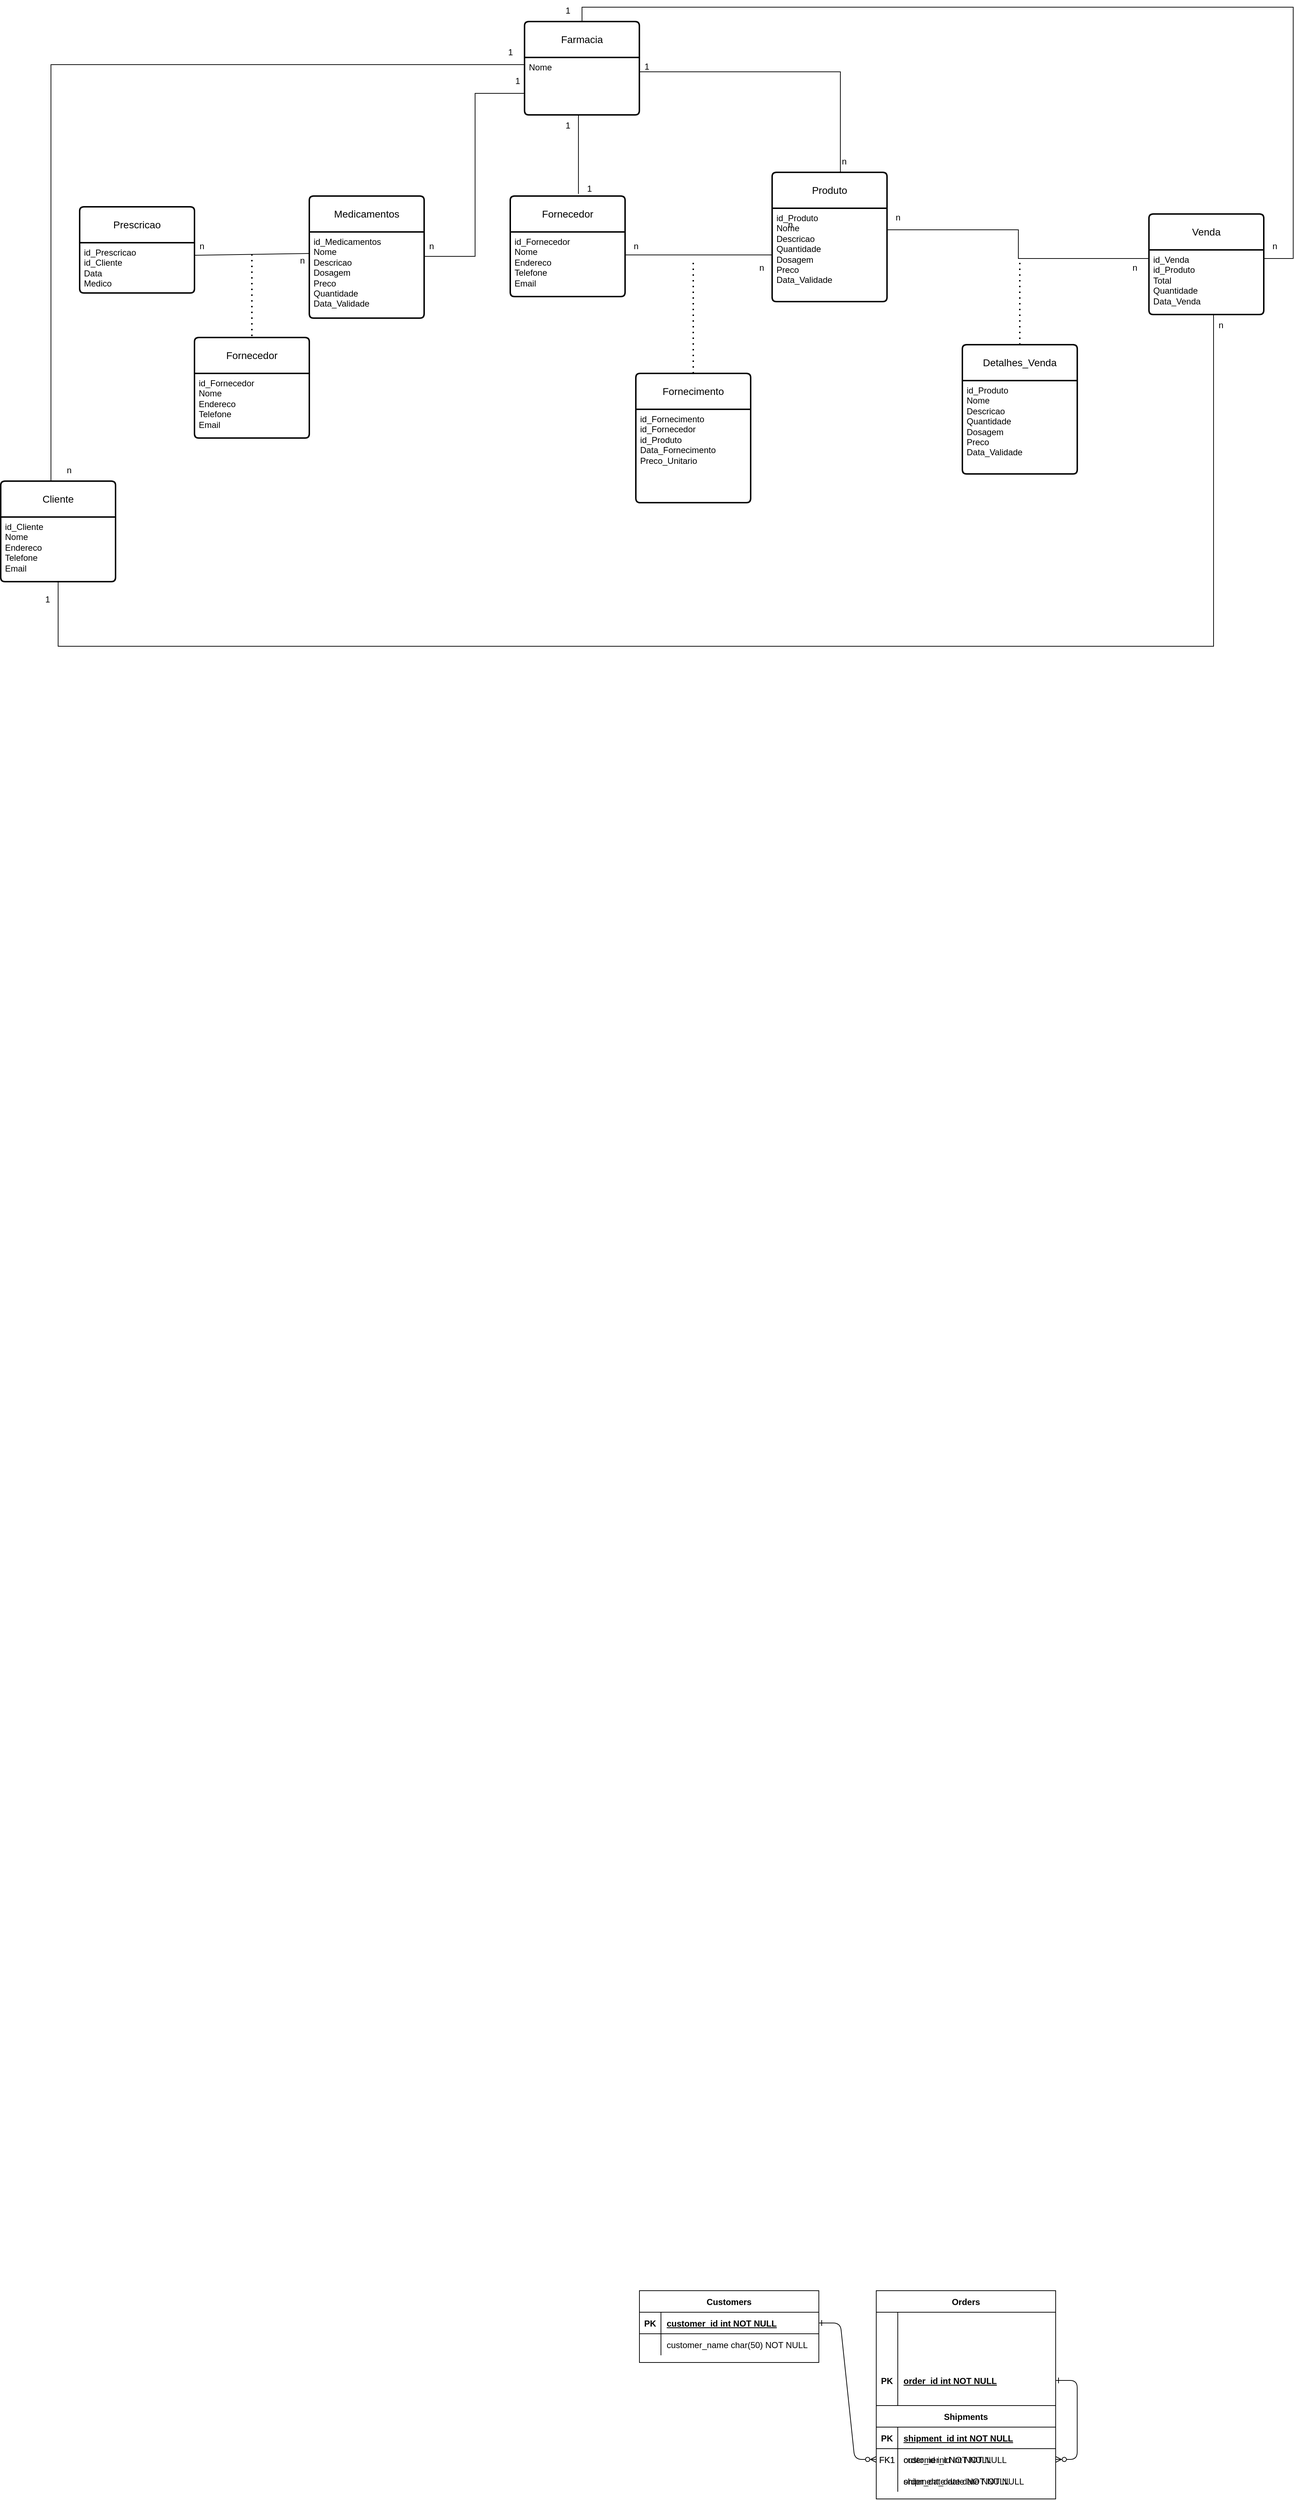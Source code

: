 <mxfile version="24.0.4" type="device">
  <diagram id="R2lEEEUBdFMjLlhIrx00" name="Page-1">
    <mxGraphModel dx="3435" dy="3478" grid="1" gridSize="10" guides="1" tooltips="1" connect="1" arrows="1" fold="1" page="1" pageScale="1" pageWidth="850" pageHeight="1100" math="0" shadow="0" extFonts="Permanent Marker^https://fonts.googleapis.com/css?family=Permanent+Marker">
      <root>
        <mxCell id="0" />
        <mxCell id="1" parent="0" />
        <mxCell id="C-vyLk0tnHw3VtMMgP7b-1" value="" style="edgeStyle=entityRelationEdgeStyle;endArrow=ERzeroToMany;startArrow=ERone;endFill=1;startFill=0;" parent="1" source="C-vyLk0tnHw3VtMMgP7b-24" target="C-vyLk0tnHw3VtMMgP7b-6" edge="1">
          <mxGeometry width="100" height="100" relative="1" as="geometry">
            <mxPoint x="310" y="2660" as="sourcePoint" />
            <mxPoint x="410" y="2560" as="targetPoint" />
          </mxGeometry>
        </mxCell>
        <mxCell id="C-vyLk0tnHw3VtMMgP7b-12" value="" style="edgeStyle=entityRelationEdgeStyle;endArrow=ERzeroToMany;startArrow=ERone;endFill=1;startFill=0;" parent="1" source="C-vyLk0tnHw3VtMMgP7b-3" target="C-vyLk0tnHw3VtMMgP7b-17" edge="1">
          <mxGeometry width="100" height="100" relative="1" as="geometry">
            <mxPoint x="370" y="2120" as="sourcePoint" />
            <mxPoint x="430" y="2145" as="targetPoint" />
          </mxGeometry>
        </mxCell>
        <mxCell id="C-vyLk0tnHw3VtMMgP7b-2" value="Orders" style="shape=table;startSize=30;container=1;collapsible=1;childLayout=tableLayout;fixedRows=1;rowLines=0;fontStyle=1;align=center;resizeLast=1;" parent="1" vertex="1">
          <mxGeometry x="420" y="2060" width="250" height="290" as="geometry" />
        </mxCell>
        <mxCell id="C-vyLk0tnHw3VtMMgP7b-3" value="" style="shape=partialRectangle;collapsible=0;dropTarget=0;pointerEvents=0;fillColor=none;points=[[0,0.5],[1,0.5]];portConstraint=eastwest;top=0;left=0;right=0;bottom=1;" parent="C-vyLk0tnHw3VtMMgP7b-2" vertex="1">
          <mxGeometry y="30" width="250" height="190" as="geometry" />
        </mxCell>
        <mxCell id="C-vyLk0tnHw3VtMMgP7b-4" value="PK" style="shape=partialRectangle;overflow=hidden;connectable=0;fillColor=none;top=0;left=0;bottom=0;right=0;fontStyle=1;" parent="C-vyLk0tnHw3VtMMgP7b-3" vertex="1">
          <mxGeometry width="30" height="190" as="geometry">
            <mxRectangle width="30" height="190" as="alternateBounds" />
          </mxGeometry>
        </mxCell>
        <mxCell id="C-vyLk0tnHw3VtMMgP7b-5" value="order_id int NOT NULL " style="shape=partialRectangle;overflow=hidden;connectable=0;fillColor=none;top=0;left=0;bottom=0;right=0;align=left;spacingLeft=6;fontStyle=5;" parent="C-vyLk0tnHw3VtMMgP7b-3" vertex="1">
          <mxGeometry x="30" width="220" height="190" as="geometry">
            <mxRectangle width="220" height="190" as="alternateBounds" />
          </mxGeometry>
        </mxCell>
        <mxCell id="C-vyLk0tnHw3VtMMgP7b-6" value="" style="shape=partialRectangle;collapsible=0;dropTarget=0;pointerEvents=0;fillColor=none;points=[[0,0.5],[1,0.5]];portConstraint=eastwest;top=0;left=0;right=0;bottom=0;" parent="C-vyLk0tnHw3VtMMgP7b-2" vertex="1">
          <mxGeometry y="220" width="250" height="30" as="geometry" />
        </mxCell>
        <mxCell id="C-vyLk0tnHw3VtMMgP7b-7" value="FK1" style="shape=partialRectangle;overflow=hidden;connectable=0;fillColor=none;top=0;left=0;bottom=0;right=0;" parent="C-vyLk0tnHw3VtMMgP7b-6" vertex="1">
          <mxGeometry width="30" height="30" as="geometry">
            <mxRectangle width="30" height="30" as="alternateBounds" />
          </mxGeometry>
        </mxCell>
        <mxCell id="C-vyLk0tnHw3VtMMgP7b-8" value="customer_id int NOT NULL" style="shape=partialRectangle;overflow=hidden;connectable=0;fillColor=none;top=0;left=0;bottom=0;right=0;align=left;spacingLeft=6;" parent="C-vyLk0tnHw3VtMMgP7b-6" vertex="1">
          <mxGeometry x="30" width="220" height="30" as="geometry">
            <mxRectangle width="220" height="30" as="alternateBounds" />
          </mxGeometry>
        </mxCell>
        <mxCell id="C-vyLk0tnHw3VtMMgP7b-9" value="" style="shape=partialRectangle;collapsible=0;dropTarget=0;pointerEvents=0;fillColor=none;points=[[0,0.5],[1,0.5]];portConstraint=eastwest;top=0;left=0;right=0;bottom=0;" parent="C-vyLk0tnHw3VtMMgP7b-2" vertex="1">
          <mxGeometry y="250" width="250" height="30" as="geometry" />
        </mxCell>
        <mxCell id="C-vyLk0tnHw3VtMMgP7b-10" value="" style="shape=partialRectangle;overflow=hidden;connectable=0;fillColor=none;top=0;left=0;bottom=0;right=0;" parent="C-vyLk0tnHw3VtMMgP7b-9" vertex="1">
          <mxGeometry width="30" height="30" as="geometry">
            <mxRectangle width="30" height="30" as="alternateBounds" />
          </mxGeometry>
        </mxCell>
        <mxCell id="C-vyLk0tnHw3VtMMgP7b-11" value="order_date date NOT NULL" style="shape=partialRectangle;overflow=hidden;connectable=0;fillColor=none;top=0;left=0;bottom=0;right=0;align=left;spacingLeft=6;" parent="C-vyLk0tnHw3VtMMgP7b-9" vertex="1">
          <mxGeometry x="30" width="220" height="30" as="geometry">
            <mxRectangle width="220" height="30" as="alternateBounds" />
          </mxGeometry>
        </mxCell>
        <mxCell id="C-vyLk0tnHw3VtMMgP7b-13" value="Shipments" style="shape=table;startSize=30;container=1;collapsible=1;childLayout=tableLayout;fixedRows=1;rowLines=0;fontStyle=1;align=center;resizeLast=1;" parent="1" vertex="1">
          <mxGeometry x="420" y="2220" width="250" height="130" as="geometry" />
        </mxCell>
        <mxCell id="C-vyLk0tnHw3VtMMgP7b-14" value="" style="shape=partialRectangle;collapsible=0;dropTarget=0;pointerEvents=0;fillColor=none;points=[[0,0.5],[1,0.5]];portConstraint=eastwest;top=0;left=0;right=0;bottom=1;" parent="C-vyLk0tnHw3VtMMgP7b-13" vertex="1">
          <mxGeometry y="30" width="250" height="30" as="geometry" />
        </mxCell>
        <mxCell id="C-vyLk0tnHw3VtMMgP7b-15" value="PK" style="shape=partialRectangle;overflow=hidden;connectable=0;fillColor=none;top=0;left=0;bottom=0;right=0;fontStyle=1;" parent="C-vyLk0tnHw3VtMMgP7b-14" vertex="1">
          <mxGeometry width="30" height="30" as="geometry">
            <mxRectangle width="30" height="30" as="alternateBounds" />
          </mxGeometry>
        </mxCell>
        <mxCell id="C-vyLk0tnHw3VtMMgP7b-16" value="shipment_id int NOT NULL " style="shape=partialRectangle;overflow=hidden;connectable=0;fillColor=none;top=0;left=0;bottom=0;right=0;align=left;spacingLeft=6;fontStyle=5;" parent="C-vyLk0tnHw3VtMMgP7b-14" vertex="1">
          <mxGeometry x="30" width="220" height="30" as="geometry">
            <mxRectangle width="220" height="30" as="alternateBounds" />
          </mxGeometry>
        </mxCell>
        <mxCell id="C-vyLk0tnHw3VtMMgP7b-17" value="" style="shape=partialRectangle;collapsible=0;dropTarget=0;pointerEvents=0;fillColor=none;points=[[0,0.5],[1,0.5]];portConstraint=eastwest;top=0;left=0;right=0;bottom=0;" parent="C-vyLk0tnHw3VtMMgP7b-13" vertex="1">
          <mxGeometry y="60" width="250" height="30" as="geometry" />
        </mxCell>
        <mxCell id="C-vyLk0tnHw3VtMMgP7b-18" value="FK1" style="shape=partialRectangle;overflow=hidden;connectable=0;fillColor=none;top=0;left=0;bottom=0;right=0;" parent="C-vyLk0tnHw3VtMMgP7b-17" vertex="1">
          <mxGeometry width="30" height="30" as="geometry">
            <mxRectangle width="30" height="30" as="alternateBounds" />
          </mxGeometry>
        </mxCell>
        <mxCell id="C-vyLk0tnHw3VtMMgP7b-19" value="order_id int NOT NULL" style="shape=partialRectangle;overflow=hidden;connectable=0;fillColor=none;top=0;left=0;bottom=0;right=0;align=left;spacingLeft=6;" parent="C-vyLk0tnHw3VtMMgP7b-17" vertex="1">
          <mxGeometry x="30" width="220" height="30" as="geometry">
            <mxRectangle width="220" height="30" as="alternateBounds" />
          </mxGeometry>
        </mxCell>
        <mxCell id="C-vyLk0tnHw3VtMMgP7b-20" value="" style="shape=partialRectangle;collapsible=0;dropTarget=0;pointerEvents=0;fillColor=none;points=[[0,0.5],[1,0.5]];portConstraint=eastwest;top=0;left=0;right=0;bottom=0;" parent="C-vyLk0tnHw3VtMMgP7b-13" vertex="1">
          <mxGeometry y="90" width="250" height="30" as="geometry" />
        </mxCell>
        <mxCell id="C-vyLk0tnHw3VtMMgP7b-21" value="" style="shape=partialRectangle;overflow=hidden;connectable=0;fillColor=none;top=0;left=0;bottom=0;right=0;" parent="C-vyLk0tnHw3VtMMgP7b-20" vertex="1">
          <mxGeometry width="30" height="30" as="geometry">
            <mxRectangle width="30" height="30" as="alternateBounds" />
          </mxGeometry>
        </mxCell>
        <mxCell id="C-vyLk0tnHw3VtMMgP7b-22" value="shipment_date date NOT NULL" style="shape=partialRectangle;overflow=hidden;connectable=0;fillColor=none;top=0;left=0;bottom=0;right=0;align=left;spacingLeft=6;" parent="C-vyLk0tnHw3VtMMgP7b-20" vertex="1">
          <mxGeometry x="30" width="220" height="30" as="geometry">
            <mxRectangle width="220" height="30" as="alternateBounds" />
          </mxGeometry>
        </mxCell>
        <mxCell id="C-vyLk0tnHw3VtMMgP7b-23" value="Customers" style="shape=table;startSize=30;container=1;collapsible=1;childLayout=tableLayout;fixedRows=1;rowLines=0;fontStyle=1;align=center;resizeLast=1;" parent="1" vertex="1">
          <mxGeometry x="90" y="2060" width="250" height="100" as="geometry" />
        </mxCell>
        <mxCell id="C-vyLk0tnHw3VtMMgP7b-24" value="" style="shape=partialRectangle;collapsible=0;dropTarget=0;pointerEvents=0;fillColor=none;points=[[0,0.5],[1,0.5]];portConstraint=eastwest;top=0;left=0;right=0;bottom=1;" parent="C-vyLk0tnHw3VtMMgP7b-23" vertex="1">
          <mxGeometry y="30" width="250" height="30" as="geometry" />
        </mxCell>
        <mxCell id="C-vyLk0tnHw3VtMMgP7b-25" value="PK" style="shape=partialRectangle;overflow=hidden;connectable=0;fillColor=none;top=0;left=0;bottom=0;right=0;fontStyle=1;" parent="C-vyLk0tnHw3VtMMgP7b-24" vertex="1">
          <mxGeometry width="30" height="30" as="geometry">
            <mxRectangle width="30" height="30" as="alternateBounds" />
          </mxGeometry>
        </mxCell>
        <mxCell id="C-vyLk0tnHw3VtMMgP7b-26" value="customer_id int NOT NULL " style="shape=partialRectangle;overflow=hidden;connectable=0;fillColor=none;top=0;left=0;bottom=0;right=0;align=left;spacingLeft=6;fontStyle=5;" parent="C-vyLk0tnHw3VtMMgP7b-24" vertex="1">
          <mxGeometry x="30" width="220" height="30" as="geometry">
            <mxRectangle width="220" height="30" as="alternateBounds" />
          </mxGeometry>
        </mxCell>
        <mxCell id="C-vyLk0tnHw3VtMMgP7b-27" value="" style="shape=partialRectangle;collapsible=0;dropTarget=0;pointerEvents=0;fillColor=none;points=[[0,0.5],[1,0.5]];portConstraint=eastwest;top=0;left=0;right=0;bottom=0;" parent="C-vyLk0tnHw3VtMMgP7b-23" vertex="1">
          <mxGeometry y="60" width="250" height="30" as="geometry" />
        </mxCell>
        <mxCell id="C-vyLk0tnHw3VtMMgP7b-28" value="" style="shape=partialRectangle;overflow=hidden;connectable=0;fillColor=none;top=0;left=0;bottom=0;right=0;" parent="C-vyLk0tnHw3VtMMgP7b-27" vertex="1">
          <mxGeometry width="30" height="30" as="geometry">
            <mxRectangle width="30" height="30" as="alternateBounds" />
          </mxGeometry>
        </mxCell>
        <mxCell id="C-vyLk0tnHw3VtMMgP7b-29" value="customer_name char(50) NOT NULL" style="shape=partialRectangle;overflow=hidden;connectable=0;fillColor=none;top=0;left=0;bottom=0;right=0;align=left;spacingLeft=6;" parent="C-vyLk0tnHw3VtMMgP7b-27" vertex="1">
          <mxGeometry x="30" width="220" height="30" as="geometry">
            <mxRectangle width="220" height="30" as="alternateBounds" />
          </mxGeometry>
        </mxCell>
        <mxCell id="k_wtgA4BIbjkeHAwYcNs-1" value="Medicamentos" style="swimlane;childLayout=stackLayout;horizontal=1;startSize=50;horizontalStack=0;rounded=1;fontSize=14;fontStyle=0;strokeWidth=2;resizeParent=0;resizeLast=1;shadow=0;dashed=0;align=center;arcSize=4;whiteSpace=wrap;html=1;" parent="1" vertex="1">
          <mxGeometry x="-370" y="-857" width="160" height="170" as="geometry">
            <mxRectangle x="450" y="235" width="130" height="50" as="alternateBounds" />
          </mxGeometry>
        </mxCell>
        <mxCell id="k_wtgA4BIbjkeHAwYcNs-2" value="&lt;div&gt;id_Medicamentos&lt;/div&gt;Nome&lt;br&gt;&lt;div&gt;Descricao&lt;/div&gt;&lt;div&gt;Dosagem&lt;/div&gt;&lt;div&gt;Preco&lt;/div&gt;&lt;div&gt;Quantidade&lt;/div&gt;&lt;div&gt;Data_Validade&lt;/div&gt;&lt;div&gt;&lt;br&gt;&lt;/div&gt;" style="align=left;strokeColor=none;fillColor=none;spacingLeft=4;fontSize=12;verticalAlign=top;resizable=0;rotatable=0;part=1;html=1;" parent="k_wtgA4BIbjkeHAwYcNs-1" vertex="1">
          <mxGeometry y="50" width="160" height="120" as="geometry" />
        </mxCell>
        <mxCell id="k_wtgA4BIbjkeHAwYcNs-3" value="Fornecedor" style="swimlane;childLayout=stackLayout;horizontal=1;startSize=50;horizontalStack=0;rounded=1;fontSize=14;fontStyle=0;strokeWidth=2;resizeParent=0;resizeLast=1;shadow=0;dashed=0;align=center;arcSize=4;whiteSpace=wrap;html=1;" parent="1" vertex="1">
          <mxGeometry x="-90.0" y="-857" width="160" height="140" as="geometry" />
        </mxCell>
        <mxCell id="k_wtgA4BIbjkeHAwYcNs-4" value="id_Fornecedor&lt;br&gt;Nome&lt;br&gt;&lt;div&gt;Endereco&lt;/div&gt;&lt;div&gt;Telefone&lt;/div&gt;&lt;div&gt;Email&lt;/div&gt;&lt;div&gt;&lt;br&gt;&lt;/div&gt;" style="align=left;strokeColor=none;fillColor=none;spacingLeft=4;fontSize=12;verticalAlign=top;resizable=0;rotatable=0;part=1;html=1;" parent="k_wtgA4BIbjkeHAwYcNs-3" vertex="1">
          <mxGeometry y="50" width="160" height="90" as="geometry" />
        </mxCell>
        <mxCell id="k_wtgA4BIbjkeHAwYcNs-5" value="Farmacia" style="swimlane;childLayout=stackLayout;horizontal=1;startSize=50;horizontalStack=0;rounded=1;fontSize=14;fontStyle=0;strokeWidth=2;resizeParent=0;resizeLast=1;shadow=0;dashed=0;align=center;arcSize=4;whiteSpace=wrap;html=1;" parent="1" vertex="1">
          <mxGeometry x="-70.09" y="-1100" width="160" height="130" as="geometry" />
        </mxCell>
        <mxCell id="k_wtgA4BIbjkeHAwYcNs-6" value="Nome" style="align=left;strokeColor=none;fillColor=none;spacingLeft=4;fontSize=12;verticalAlign=top;resizable=0;rotatable=0;part=1;html=1;" parent="k_wtgA4BIbjkeHAwYcNs-5" vertex="1">
          <mxGeometry y="50" width="160" height="80" as="geometry" />
        </mxCell>
        <mxCell id="k_wtgA4BIbjkeHAwYcNs-7" value="Cliente" style="swimlane;childLayout=stackLayout;horizontal=1;startSize=50;horizontalStack=0;rounded=1;fontSize=14;fontStyle=0;strokeWidth=2;resizeParent=0;resizeLast=1;shadow=0;dashed=0;align=center;arcSize=4;whiteSpace=wrap;html=1;" parent="1" vertex="1">
          <mxGeometry x="-800" y="-460" width="160" height="140" as="geometry" />
        </mxCell>
        <mxCell id="k_wtgA4BIbjkeHAwYcNs-8" value="&lt;div&gt;id_Cliente&lt;/div&gt;Nome&lt;br&gt;&lt;div&gt;Endereco&lt;/div&gt;&lt;div&gt;Telefone&lt;/div&gt;&lt;div&gt;Email&lt;/div&gt;&lt;div&gt;&lt;br&gt;&lt;/div&gt;&lt;div&gt;&lt;br&gt;&lt;/div&gt;&lt;div&gt;&lt;br&gt;&lt;/div&gt;" style="align=left;strokeColor=none;fillColor=none;spacingLeft=4;fontSize=12;verticalAlign=top;resizable=0;rotatable=0;part=1;html=1;" parent="k_wtgA4BIbjkeHAwYcNs-7" vertex="1">
          <mxGeometry y="50" width="160" height="90" as="geometry" />
        </mxCell>
        <mxCell id="k_wtgA4BIbjkeHAwYcNs-9" value="Produto" style="swimlane;childLayout=stackLayout;horizontal=1;startSize=50;horizontalStack=0;rounded=1;fontSize=14;fontStyle=0;strokeWidth=2;resizeParent=0;resizeLast=1;shadow=0;dashed=0;align=center;arcSize=4;whiteSpace=wrap;html=1;" parent="1" vertex="1">
          <mxGeometry x="274.91" y="-890" width="160.09" height="180" as="geometry" />
        </mxCell>
        <mxCell id="k_wtgA4BIbjkeHAwYcNs-10" value="&lt;div&gt;id_Produto&lt;/div&gt;Nome&lt;br&gt;&lt;div&gt;Descricao&lt;/div&gt;&lt;div&gt;Quantidade&lt;/div&gt;&lt;div&gt;Dosagem&lt;/div&gt;&lt;div&gt;Preco&lt;/div&gt;&lt;div&gt;Data_Validade&lt;/div&gt;&lt;div&gt;&lt;br&gt;&lt;/div&gt;&lt;div&gt;&lt;br&gt;&lt;/div&gt;&lt;div&gt;&lt;br&gt;&lt;/div&gt;" style="align=left;strokeColor=none;fillColor=none;spacingLeft=4;fontSize=12;verticalAlign=top;resizable=0;rotatable=0;part=1;html=1;" parent="k_wtgA4BIbjkeHAwYcNs-9" vertex="1">
          <mxGeometry y="50" width="160.09" height="130" as="geometry" />
        </mxCell>
        <mxCell id="k_wtgA4BIbjkeHAwYcNs-11" value="Prescricao" style="swimlane;childLayout=stackLayout;horizontal=1;startSize=50;horizontalStack=0;rounded=1;fontSize=14;fontStyle=0;strokeWidth=2;resizeParent=0;resizeLast=1;shadow=0;dashed=0;align=center;arcSize=4;whiteSpace=wrap;html=1;" parent="1" vertex="1">
          <mxGeometry x="-690" y="-842" width="160" height="120" as="geometry" />
        </mxCell>
        <mxCell id="k_wtgA4BIbjkeHAwYcNs-12" value="&lt;div&gt;id_Prescricao&lt;/div&gt;id_Cliente&lt;br&gt;&lt;div&gt;Data&lt;/div&gt;&lt;div&gt;Medico&lt;/div&gt;&lt;div&gt;&lt;br&gt;&lt;/div&gt;&lt;div&gt;&lt;br&gt;&lt;/div&gt;&lt;div&gt;&lt;br&gt;&lt;/div&gt;&lt;div&gt;&lt;br&gt;&lt;/div&gt;" style="align=left;strokeColor=none;fillColor=none;spacingLeft=4;fontSize=12;verticalAlign=top;resizable=0;rotatable=0;part=1;html=1;" parent="k_wtgA4BIbjkeHAwYcNs-11" vertex="1">
          <mxGeometry y="50" width="160" height="70" as="geometry" />
        </mxCell>
        <mxCell id="k_wtgA4BIbjkeHAwYcNs-13" value="Venda" style="swimlane;childLayout=stackLayout;horizontal=1;startSize=50;horizontalStack=0;rounded=1;fontSize=14;fontStyle=0;strokeWidth=2;resizeParent=0;resizeLast=1;shadow=0;dashed=0;align=center;arcSize=4;whiteSpace=wrap;html=1;" parent="1" vertex="1">
          <mxGeometry x="800" y="-832" width="160" height="140" as="geometry" />
        </mxCell>
        <mxCell id="k_wtgA4BIbjkeHAwYcNs-14" value="&lt;div&gt;id_Venda&lt;/div&gt;&lt;div&gt;id_Produto&lt;/div&gt;&lt;div&gt;Total&lt;/div&gt;&lt;div&gt;Quantidade&lt;/div&gt;&lt;div&gt;Data_Venda&lt;/div&gt;&lt;div&gt;&lt;br&gt;&lt;/div&gt;&lt;div&gt;&lt;br&gt;&lt;/div&gt;&lt;div&gt;&lt;br&gt;&lt;/div&gt;&lt;div&gt;&lt;br&gt;&lt;/div&gt;" style="align=left;strokeColor=none;fillColor=none;spacingLeft=4;fontSize=12;verticalAlign=top;resizable=0;rotatable=0;part=1;html=1;" parent="k_wtgA4BIbjkeHAwYcNs-13" vertex="1">
          <mxGeometry y="50" width="160" height="90" as="geometry" />
        </mxCell>
        <mxCell id="k_wtgA4BIbjkeHAwYcNs-22" value="Fornecimento" style="swimlane;childLayout=stackLayout;horizontal=1;startSize=50;horizontalStack=0;rounded=1;fontSize=14;fontStyle=0;strokeWidth=2;resizeParent=0;resizeLast=1;shadow=0;dashed=0;align=center;arcSize=4;whiteSpace=wrap;html=1;" parent="1" vertex="1">
          <mxGeometry x="85.0" y="-610" width="160" height="180" as="geometry" />
        </mxCell>
        <mxCell id="k_wtgA4BIbjkeHAwYcNs-23" value="&lt;div&gt;id_Fornecimento&lt;/div&gt;id_Fornecedor&lt;br&gt;&lt;div&gt;id_Produto&lt;/div&gt;&lt;div&gt;Data_Fornecimento&lt;/div&gt;&lt;div&gt;Preco_Unitario&lt;/div&gt;&lt;div&gt;&lt;br&gt;&lt;/div&gt;&lt;div&gt;&lt;br&gt;&lt;/div&gt;&lt;div&gt;&lt;br&gt;&lt;/div&gt;" style="align=left;strokeColor=none;fillColor=none;spacingLeft=4;fontSize=12;verticalAlign=top;resizable=0;rotatable=0;part=1;html=1;" parent="k_wtgA4BIbjkeHAwYcNs-22" vertex="1">
          <mxGeometry y="50" width="160" height="130" as="geometry" />
        </mxCell>
        <mxCell id="oH1QQU1tFZWSFAEEbpmY-6" value="" style="endArrow=none;html=1;rounded=0;edgeStyle=orthogonalEdgeStyle;" edge="1" parent="1" source="k_wtgA4BIbjkeHAwYcNs-6" target="k_wtgA4BIbjkeHAwYcNs-9">
          <mxGeometry width="50" height="50" relative="1" as="geometry">
            <mxPoint x="190" y="-990" as="sourcePoint" />
            <mxPoint x="410" y="-1010" as="targetPoint" />
            <Array as="points">
              <mxPoint x="370" y="-1030" />
            </Array>
          </mxGeometry>
        </mxCell>
        <mxCell id="oH1QQU1tFZWSFAEEbpmY-7" value="1" style="text;html=1;align=center;verticalAlign=middle;resizable=0;points=[];autosize=1;strokeColor=none;fillColor=none;" vertex="1" parent="1">
          <mxGeometry x="85" y="-1052" width="30" height="30" as="geometry" />
        </mxCell>
        <mxCell id="oH1QQU1tFZWSFAEEbpmY-8" value="n" style="text;html=1;align=center;verticalAlign=middle;resizable=0;points=[];autosize=1;strokeColor=none;fillColor=none;" vertex="1" parent="1">
          <mxGeometry x="360" y="-920" width="30" height="30" as="geometry" />
        </mxCell>
        <mxCell id="oH1QQU1tFZWSFAEEbpmY-10" value="n" style="text;html=1;align=center;verticalAlign=middle;resizable=0;points=[];autosize=1;strokeColor=none;fillColor=none;" vertex="1" parent="1">
          <mxGeometry x="285" y="-832" width="30" height="30" as="geometry" />
        </mxCell>
        <mxCell id="oH1QQU1tFZWSFAEEbpmY-11" value="1" style="text;html=1;align=center;verticalAlign=middle;resizable=0;points=[];autosize=1;strokeColor=none;fillColor=none;" vertex="1" parent="1">
          <mxGeometry x="-25" y="-970" width="30" height="30" as="geometry" />
        </mxCell>
        <mxCell id="oH1QQU1tFZWSFAEEbpmY-16" value="" style="endArrow=none;html=1;rounded=0;edgeStyle=orthogonalEdgeStyle;" edge="1" parent="1" source="k_wtgA4BIbjkeHAwYcNs-14" target="k_wtgA4BIbjkeHAwYcNs-5">
          <mxGeometry width="50" height="50" relative="1" as="geometry">
            <mxPoint x="1000" y="-755" as="sourcePoint" />
            <mxPoint x="1000" y="-1160" as="targetPoint" />
            <Array as="points">
              <mxPoint x="1001" y="-770" />
              <mxPoint x="1001" y="-1120" />
              <mxPoint x="10" y="-1120" />
            </Array>
          </mxGeometry>
        </mxCell>
        <mxCell id="oH1QQU1tFZWSFAEEbpmY-20" value="1" style="text;html=1;align=center;verticalAlign=middle;resizable=0;points=[];autosize=1;strokeColor=none;fillColor=none;" vertex="1" parent="1">
          <mxGeometry x="-25" y="-1130" width="30" height="30" as="geometry" />
        </mxCell>
        <mxCell id="oH1QQU1tFZWSFAEEbpmY-21" value="n" style="text;html=1;align=center;verticalAlign=middle;resizable=0;points=[];autosize=1;strokeColor=none;fillColor=none;" vertex="1" parent="1">
          <mxGeometry x="960" y="-802" width="30" height="30" as="geometry" />
        </mxCell>
        <mxCell id="oH1QQU1tFZWSFAEEbpmY-26" value="Detalhes_Venda" style="swimlane;childLayout=stackLayout;horizontal=1;startSize=50;horizontalStack=0;rounded=1;fontSize=14;fontStyle=0;strokeWidth=2;resizeParent=0;resizeLast=1;shadow=0;dashed=0;align=center;arcSize=4;whiteSpace=wrap;html=1;" vertex="1" parent="1">
          <mxGeometry x="540" y="-650" width="160.09" height="180" as="geometry" />
        </mxCell>
        <mxCell id="oH1QQU1tFZWSFAEEbpmY-27" value="&lt;div&gt;id_Produto&lt;/div&gt;Nome&lt;br&gt;&lt;div&gt;Descricao&lt;/div&gt;&lt;div&gt;Quantidade&lt;/div&gt;&lt;div&gt;Dosagem&lt;/div&gt;&lt;div&gt;Preco&lt;/div&gt;&lt;div&gt;Data_Validade&lt;/div&gt;&lt;div&gt;&lt;br&gt;&lt;/div&gt;&lt;div&gt;&lt;br&gt;&lt;/div&gt;&lt;div&gt;&lt;br&gt;&lt;/div&gt;" style="align=left;strokeColor=none;fillColor=none;spacingLeft=4;fontSize=12;verticalAlign=top;resizable=0;rotatable=0;part=1;html=1;" vertex="1" parent="oH1QQU1tFZWSFAEEbpmY-26">
          <mxGeometry y="50" width="160.09" height="130" as="geometry" />
        </mxCell>
        <mxCell id="oH1QQU1tFZWSFAEEbpmY-36" value="" style="endArrow=none;html=1;rounded=0;edgeStyle=orthogonalEdgeStyle;" edge="1" parent="1" source="k_wtgA4BIbjkeHAwYcNs-10" target="k_wtgA4BIbjkeHAwYcNs-14">
          <mxGeometry width="50" height="50" relative="1" as="geometry">
            <mxPoint x="490" y="-760" as="sourcePoint" />
            <mxPoint x="660" y="-800" as="targetPoint" />
            <Array as="points">
              <mxPoint x="618" y="-810" />
              <mxPoint x="618" y="-770" />
            </Array>
          </mxGeometry>
        </mxCell>
        <mxCell id="oH1QQU1tFZWSFAEEbpmY-37" value="n" style="text;html=1;align=center;verticalAlign=middle;resizable=0;points=[];autosize=1;strokeColor=none;fillColor=none;" vertex="1" parent="1">
          <mxGeometry x="435" y="-842" width="30" height="30" as="geometry" />
        </mxCell>
        <mxCell id="oH1QQU1tFZWSFAEEbpmY-39" value="n" style="text;html=1;align=center;verticalAlign=middle;resizable=0;points=[];autosize=1;strokeColor=none;fillColor=none;" vertex="1" parent="1">
          <mxGeometry x="765" y="-772" width="30" height="30" as="geometry" />
        </mxCell>
        <mxCell id="oH1QQU1tFZWSFAEEbpmY-40" value="" style="endArrow=none;dashed=1;html=1;dashPattern=1 3;strokeWidth=2;rounded=0;" edge="1" parent="1" source="oH1QQU1tFZWSFAEEbpmY-26">
          <mxGeometry width="50" height="50" relative="1" as="geometry">
            <mxPoint x="620" y="-690" as="sourcePoint" />
            <mxPoint x="620" y="-770" as="targetPoint" />
          </mxGeometry>
        </mxCell>
        <mxCell id="oH1QQU1tFZWSFAEEbpmY-44" value="n" style="text;html=1;align=center;verticalAlign=middle;resizable=0;points=[];autosize=1;strokeColor=none;fillColor=none;" vertex="1" parent="1">
          <mxGeometry x="244.91" y="-772" width="30" height="30" as="geometry" />
        </mxCell>
        <mxCell id="oH1QQU1tFZWSFAEEbpmY-45" value="" style="endArrow=none;dashed=1;html=1;dashPattern=1 3;strokeWidth=2;rounded=0;exitX=0.5;exitY=0;exitDx=0;exitDy=0;" edge="1" parent="1" source="k_wtgA4BIbjkeHAwYcNs-22">
          <mxGeometry width="50" height="50" relative="1" as="geometry">
            <mxPoint x="170" y="-662" as="sourcePoint" />
            <mxPoint x="165" y="-770" as="targetPoint" />
          </mxGeometry>
        </mxCell>
        <mxCell id="oH1QQU1tFZWSFAEEbpmY-46" value="" style="endArrow=none;html=1;rounded=0;edgeStyle=orthogonalEdgeStyle;" edge="1" parent="1" source="k_wtgA4BIbjkeHAwYcNs-7" target="k_wtgA4BIbjkeHAwYcNs-5">
          <mxGeometry width="50" height="50" relative="1" as="geometry">
            <mxPoint x="-650" y="-700" as="sourcePoint" />
            <mxPoint x="-660" y="-1060" as="targetPoint" />
            <Array as="points">
              <mxPoint x="-730" y="-1040" />
            </Array>
          </mxGeometry>
        </mxCell>
        <mxCell id="oH1QQU1tFZWSFAEEbpmY-47" value="1" style="text;html=1;align=center;verticalAlign=middle;resizable=0;points=[];autosize=1;strokeColor=none;fillColor=none;" vertex="1" parent="1">
          <mxGeometry x="-105" y="-1072" width="30" height="30" as="geometry" />
        </mxCell>
        <mxCell id="oH1QQU1tFZWSFAEEbpmY-48" value="n" style="text;html=1;align=center;verticalAlign=middle;resizable=0;points=[];autosize=1;strokeColor=none;fillColor=none;" vertex="1" parent="1">
          <mxGeometry x="-720" y="-490" width="30" height="30" as="geometry" />
        </mxCell>
        <mxCell id="oH1QQU1tFZWSFAEEbpmY-49" value="" style="endArrow=none;html=1;rounded=0;entryX=0;entryY=0.5;entryDx=0;entryDy=0;" edge="1" parent="1" target="k_wtgA4BIbjkeHAwYcNs-10">
          <mxGeometry width="50" height="50" relative="1" as="geometry">
            <mxPoint x="70" y="-775" as="sourcePoint" />
            <mxPoint x="240" y="-750" as="targetPoint" />
            <Array as="points" />
          </mxGeometry>
        </mxCell>
        <mxCell id="oH1QQU1tFZWSFAEEbpmY-51" value="n" style="text;html=1;align=center;verticalAlign=middle;resizable=0;points=[];autosize=1;strokeColor=none;fillColor=none;" vertex="1" parent="1">
          <mxGeometry x="70" y="-802" width="30" height="30" as="geometry" />
        </mxCell>
        <mxCell id="oH1QQU1tFZWSFAEEbpmY-55" value="" style="endArrow=none;html=1;rounded=0;" edge="1" parent="1">
          <mxGeometry width="50" height="50" relative="1" as="geometry">
            <mxPoint x="5" y="-860" as="sourcePoint" />
            <mxPoint x="5" y="-970" as="targetPoint" />
          </mxGeometry>
        </mxCell>
        <mxCell id="oH1QQU1tFZWSFAEEbpmY-56" value="1" style="text;html=1;align=center;verticalAlign=middle;resizable=0;points=[];autosize=1;strokeColor=none;fillColor=none;" vertex="1" parent="1">
          <mxGeometry x="5" y="-882" width="30" height="30" as="geometry" />
        </mxCell>
        <mxCell id="oH1QQU1tFZWSFAEEbpmY-57" value="" style="endArrow=none;html=1;rounded=0;edgeStyle=orthogonalEdgeStyle;" edge="1" parent="1" target="k_wtgA4BIbjkeHAwYcNs-6">
          <mxGeometry width="50" height="50" relative="1" as="geometry">
            <mxPoint x="-210" y="-774" as="sourcePoint" />
            <mxPoint x="-140" y="-1000" as="targetPoint" />
            <Array as="points">
              <mxPoint x="-139" y="-773" />
              <mxPoint x="-139" y="-1000" />
            </Array>
          </mxGeometry>
        </mxCell>
        <mxCell id="oH1QQU1tFZWSFAEEbpmY-58" value="1" style="text;html=1;align=center;verticalAlign=middle;resizable=0;points=[];autosize=1;strokeColor=none;fillColor=none;" vertex="1" parent="1">
          <mxGeometry x="-95" y="-1032" width="30" height="30" as="geometry" />
        </mxCell>
        <mxCell id="oH1QQU1tFZWSFAEEbpmY-59" value="n" style="text;html=1;align=center;verticalAlign=middle;resizable=0;points=[];autosize=1;strokeColor=none;fillColor=none;" vertex="1" parent="1">
          <mxGeometry x="-215" y="-802" width="30" height="30" as="geometry" />
        </mxCell>
        <mxCell id="oH1QQU1tFZWSFAEEbpmY-61" value="" style="endArrow=none;html=1;rounded=0;entryX=0;entryY=0.25;entryDx=0;entryDy=0;exitX=1;exitY=0.25;exitDx=0;exitDy=0;" edge="1" parent="1" source="k_wtgA4BIbjkeHAwYcNs-12" target="k_wtgA4BIbjkeHAwYcNs-2">
          <mxGeometry width="50" height="50" relative="1" as="geometry">
            <mxPoint x="-530" y="-762" as="sourcePoint" />
            <mxPoint x="-430" y="-822" as="targetPoint" />
          </mxGeometry>
        </mxCell>
        <mxCell id="oH1QQU1tFZWSFAEEbpmY-62" value="n" style="text;html=1;align=center;verticalAlign=middle;resizable=0;points=[];autosize=1;strokeColor=none;fillColor=none;" vertex="1" parent="1">
          <mxGeometry x="-395" y="-782" width="30" height="30" as="geometry" />
        </mxCell>
        <mxCell id="oH1QQU1tFZWSFAEEbpmY-63" value="n" style="text;html=1;align=center;verticalAlign=middle;resizable=0;points=[];autosize=1;strokeColor=none;fillColor=none;" vertex="1" parent="1">
          <mxGeometry x="-535" y="-802" width="30" height="30" as="geometry" />
        </mxCell>
        <mxCell id="oH1QQU1tFZWSFAEEbpmY-64" value="" style="endArrow=none;dashed=1;html=1;dashPattern=1 3;strokeWidth=2;rounded=0;" edge="1" parent="1">
          <mxGeometry width="50" height="50" relative="1" as="geometry">
            <mxPoint x="-450" y="-662" as="sourcePoint" />
            <mxPoint x="-450" y="-782" as="targetPoint" />
          </mxGeometry>
        </mxCell>
        <mxCell id="oH1QQU1tFZWSFAEEbpmY-65" value="Fornecedor" style="swimlane;childLayout=stackLayout;horizontal=1;startSize=50;horizontalStack=0;rounded=1;fontSize=14;fontStyle=0;strokeWidth=2;resizeParent=0;resizeLast=1;shadow=0;dashed=0;align=center;arcSize=4;whiteSpace=wrap;html=1;" vertex="1" parent="1">
          <mxGeometry x="-530" y="-660" width="160" height="140" as="geometry" />
        </mxCell>
        <mxCell id="oH1QQU1tFZWSFAEEbpmY-66" value="id_Fornecedor&lt;br&gt;Nome&lt;br&gt;&lt;div&gt;Endereco&lt;/div&gt;&lt;div&gt;Telefone&lt;/div&gt;&lt;div&gt;Email&lt;/div&gt;&lt;div&gt;&lt;br&gt;&lt;/div&gt;" style="align=left;strokeColor=none;fillColor=none;spacingLeft=4;fontSize=12;verticalAlign=top;resizable=0;rotatable=0;part=1;html=1;" vertex="1" parent="oH1QQU1tFZWSFAEEbpmY-65">
          <mxGeometry y="50" width="160" height="90" as="geometry" />
        </mxCell>
        <mxCell id="oH1QQU1tFZWSFAEEbpmY-70" value="" style="endArrow=none;html=1;rounded=0;edgeStyle=orthogonalEdgeStyle;entryX=0.5;entryY=1;entryDx=0;entryDy=0;" edge="1" parent="1" source="k_wtgA4BIbjkeHAwYcNs-8" target="k_wtgA4BIbjkeHAwYcNs-14">
          <mxGeometry width="50" height="50" relative="1" as="geometry">
            <mxPoint x="-720" y="80" as="sourcePoint" />
            <mxPoint x="890" y="-680" as="targetPoint" />
            <Array as="points">
              <mxPoint x="-720" y="-230" />
              <mxPoint x="890" y="-230" />
              <mxPoint x="890" y="-692" />
            </Array>
          </mxGeometry>
        </mxCell>
        <mxCell id="oH1QQU1tFZWSFAEEbpmY-71" value="1" style="text;html=1;align=center;verticalAlign=middle;resizable=0;points=[];autosize=1;strokeColor=none;fillColor=none;" vertex="1" parent="1">
          <mxGeometry x="-750" y="-310" width="30" height="30" as="geometry" />
        </mxCell>
        <mxCell id="oH1QQU1tFZWSFAEEbpmY-72" value="n" style="text;html=1;align=center;verticalAlign=middle;resizable=0;points=[];autosize=1;strokeColor=none;fillColor=none;" vertex="1" parent="1">
          <mxGeometry x="885" y="-692" width="30" height="30" as="geometry" />
        </mxCell>
      </root>
    </mxGraphModel>
  </diagram>
</mxfile>
